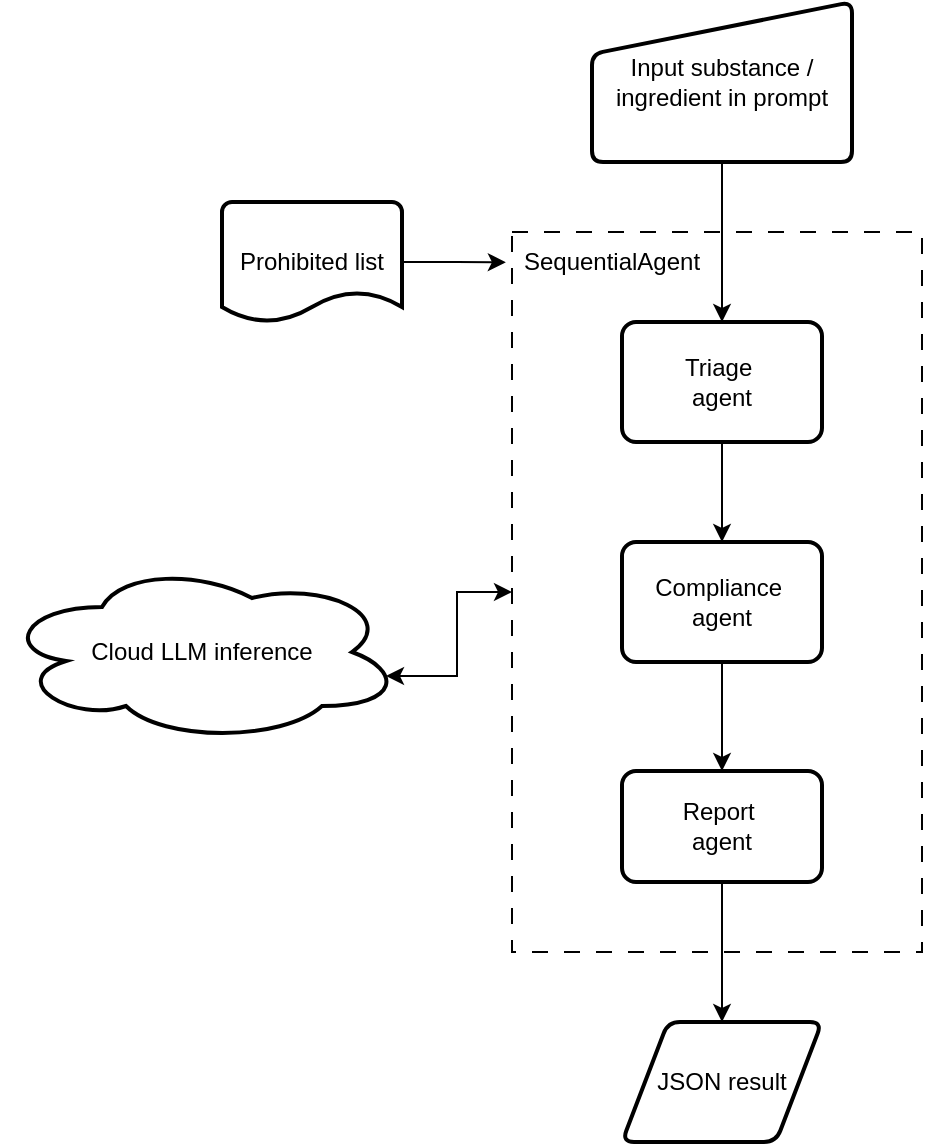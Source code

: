 <mxfile version="27.0.9">
  <diagram id="prtHgNgQTEPvFCAcTncT" name="Page-1">
    <mxGraphModel dx="1018" dy="748" grid="1" gridSize="10" guides="1" tooltips="1" connect="1" arrows="1" fold="1" page="1" pageScale="1" pageWidth="827" pageHeight="1169" math="0" shadow="0">
      <root>
        <mxCell id="0" />
        <mxCell id="1" parent="0" />
        <mxCell id="b8vHxHzDrRxxMFCI6Wom-3" value="Input substance / ingredient in prompt" style="html=1;strokeWidth=2;shape=manualInput;whiteSpace=wrap;rounded=1;size=26;arcSize=11;" vertex="1" parent="1">
          <mxGeometry x="375" y="140" width="130" height="80" as="geometry" />
        </mxCell>
        <mxCell id="b8vHxHzDrRxxMFCI6Wom-5" value="" style="rounded=0;whiteSpace=wrap;html=1;fillColor=none;dashed=1;dashPattern=8 8;" vertex="1" parent="1">
          <mxGeometry x="335" y="255" width="205" height="360" as="geometry" />
        </mxCell>
        <mxCell id="b8vHxHzDrRxxMFCI6Wom-6" value="Prohibited list" style="strokeWidth=2;html=1;shape=mxgraph.flowchart.document2;whiteSpace=wrap;size=0.25;" vertex="1" parent="1">
          <mxGeometry x="190" y="240" width="90" height="60" as="geometry" />
        </mxCell>
        <mxCell id="b8vHxHzDrRxxMFCI6Wom-14" style="edgeStyle=orthogonalEdgeStyle;rounded=0;orthogonalLoop=1;jettySize=auto;html=1;exitX=0.5;exitY=1;exitDx=0;exitDy=0;entryX=0.5;entryY=0;entryDx=0;entryDy=0;" edge="1" parent="1" source="b8vHxHzDrRxxMFCI6Wom-7" target="b8vHxHzDrRxxMFCI6Wom-8">
          <mxGeometry relative="1" as="geometry" />
        </mxCell>
        <mxCell id="b8vHxHzDrRxxMFCI6Wom-7" value="Triage&amp;nbsp;&lt;div&gt;agent&lt;/div&gt;" style="rounded=1;whiteSpace=wrap;html=1;absoluteArcSize=1;arcSize=14;strokeWidth=2;" vertex="1" parent="1">
          <mxGeometry x="390" y="300" width="100" height="60" as="geometry" />
        </mxCell>
        <mxCell id="b8vHxHzDrRxxMFCI6Wom-16" style="edgeStyle=orthogonalEdgeStyle;rounded=0;orthogonalLoop=1;jettySize=auto;html=1;exitX=0.5;exitY=1;exitDx=0;exitDy=0;entryX=0.5;entryY=0;entryDx=0;entryDy=0;" edge="1" parent="1" source="b8vHxHzDrRxxMFCI6Wom-8" target="b8vHxHzDrRxxMFCI6Wom-9">
          <mxGeometry relative="1" as="geometry" />
        </mxCell>
        <mxCell id="b8vHxHzDrRxxMFCI6Wom-8" value="Compliance&amp;nbsp;&lt;div&gt;agent&lt;/div&gt;" style="rounded=1;whiteSpace=wrap;html=1;absoluteArcSize=1;arcSize=14;strokeWidth=2;" vertex="1" parent="1">
          <mxGeometry x="390" y="410" width="100" height="60" as="geometry" />
        </mxCell>
        <mxCell id="b8vHxHzDrRxxMFCI6Wom-17" style="edgeStyle=orthogonalEdgeStyle;rounded=0;orthogonalLoop=1;jettySize=auto;html=1;exitX=0.5;exitY=1;exitDx=0;exitDy=0;entryX=0.5;entryY=0;entryDx=0;entryDy=0;" edge="1" parent="1" source="b8vHxHzDrRxxMFCI6Wom-9" target="b8vHxHzDrRxxMFCI6Wom-10">
          <mxGeometry relative="1" as="geometry" />
        </mxCell>
        <mxCell id="b8vHxHzDrRxxMFCI6Wom-9" value="Report&amp;nbsp;&lt;div&gt;agent&lt;/div&gt;" style="rounded=1;whiteSpace=wrap;html=1;absoluteArcSize=1;arcSize=14;strokeWidth=2;" vertex="1" parent="1">
          <mxGeometry x="390" y="524.5" width="100" height="55.5" as="geometry" />
        </mxCell>
        <mxCell id="b8vHxHzDrRxxMFCI6Wom-10" value="JSON result" style="shape=parallelogram;html=1;strokeWidth=2;perimeter=parallelogramPerimeter;whiteSpace=wrap;rounded=1;arcSize=12;size=0.23;" vertex="1" parent="1">
          <mxGeometry x="390" y="650" width="100" height="60" as="geometry" />
        </mxCell>
        <mxCell id="b8vHxHzDrRxxMFCI6Wom-11" value="Cloud LLM inference" style="ellipse;shape=cloud;whiteSpace=wrap;html=1;strokeWidth=2;" vertex="1" parent="1">
          <mxGeometry x="80" y="420" width="200" height="90" as="geometry" />
        </mxCell>
        <mxCell id="b8vHxHzDrRxxMFCI6Wom-12" value="" style="endArrow=classic;html=1;rounded=0;exitX=0.5;exitY=1;exitDx=0;exitDy=0;entryX=0.5;entryY=0;entryDx=0;entryDy=0;" edge="1" parent="1" source="b8vHxHzDrRxxMFCI6Wom-3" target="b8vHxHzDrRxxMFCI6Wom-7">
          <mxGeometry width="50" height="50" relative="1" as="geometry">
            <mxPoint x="370" y="460" as="sourcePoint" />
            <mxPoint x="420" y="410" as="targetPoint" />
          </mxGeometry>
        </mxCell>
        <mxCell id="b8vHxHzDrRxxMFCI6Wom-20" style="edgeStyle=orthogonalEdgeStyle;rounded=0;orthogonalLoop=1;jettySize=auto;html=1;exitX=1;exitY=0.5;exitDx=0;exitDy=0;exitPerimeter=0;entryX=-0.015;entryY=0.042;entryDx=0;entryDy=0;entryPerimeter=0;" edge="1" parent="1" source="b8vHxHzDrRxxMFCI6Wom-6" target="b8vHxHzDrRxxMFCI6Wom-5">
          <mxGeometry relative="1" as="geometry" />
        </mxCell>
        <mxCell id="b8vHxHzDrRxxMFCI6Wom-22" value="SequentialAgent" style="text;strokeColor=none;align=center;fillColor=none;html=1;verticalAlign=middle;whiteSpace=wrap;rounded=0;" vertex="1" parent="1">
          <mxGeometry x="355" y="255" width="60" height="30" as="geometry" />
        </mxCell>
        <mxCell id="b8vHxHzDrRxxMFCI6Wom-23" value="" style="endArrow=classic;startArrow=classic;html=1;rounded=0;exitX=0;exitY=0.5;exitDx=0;exitDy=0;entryX=0.96;entryY=0.633;entryDx=0;entryDy=0;entryPerimeter=0;edgeStyle=orthogonalEdgeStyle;" edge="1" parent="1" source="b8vHxHzDrRxxMFCI6Wom-5" target="b8vHxHzDrRxxMFCI6Wom-11">
          <mxGeometry width="50" height="50" relative="1" as="geometry">
            <mxPoint x="600" y="430" as="sourcePoint" />
            <mxPoint x="650" y="380" as="targetPoint" />
          </mxGeometry>
        </mxCell>
      </root>
    </mxGraphModel>
  </diagram>
</mxfile>
